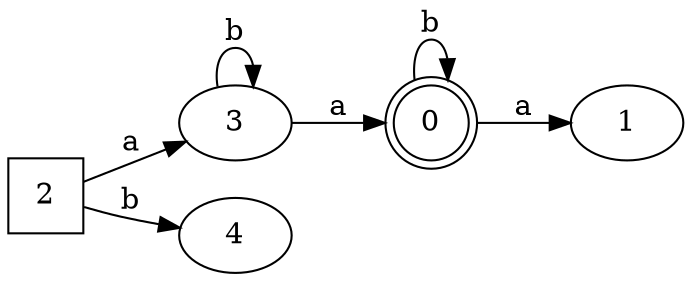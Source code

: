 digraph G {
	rankdir=LR;
	0->0[ label=b ];
	0->1[ label=a ];
	2->3[ label=a ];
	2->4[ label=b ];
	3->0[ label=a ];
	3->3[ label=b ];
	0 [ shape=doublecircle ];
	1;
	2 [ shape=square ];
	3;
	4;

}

